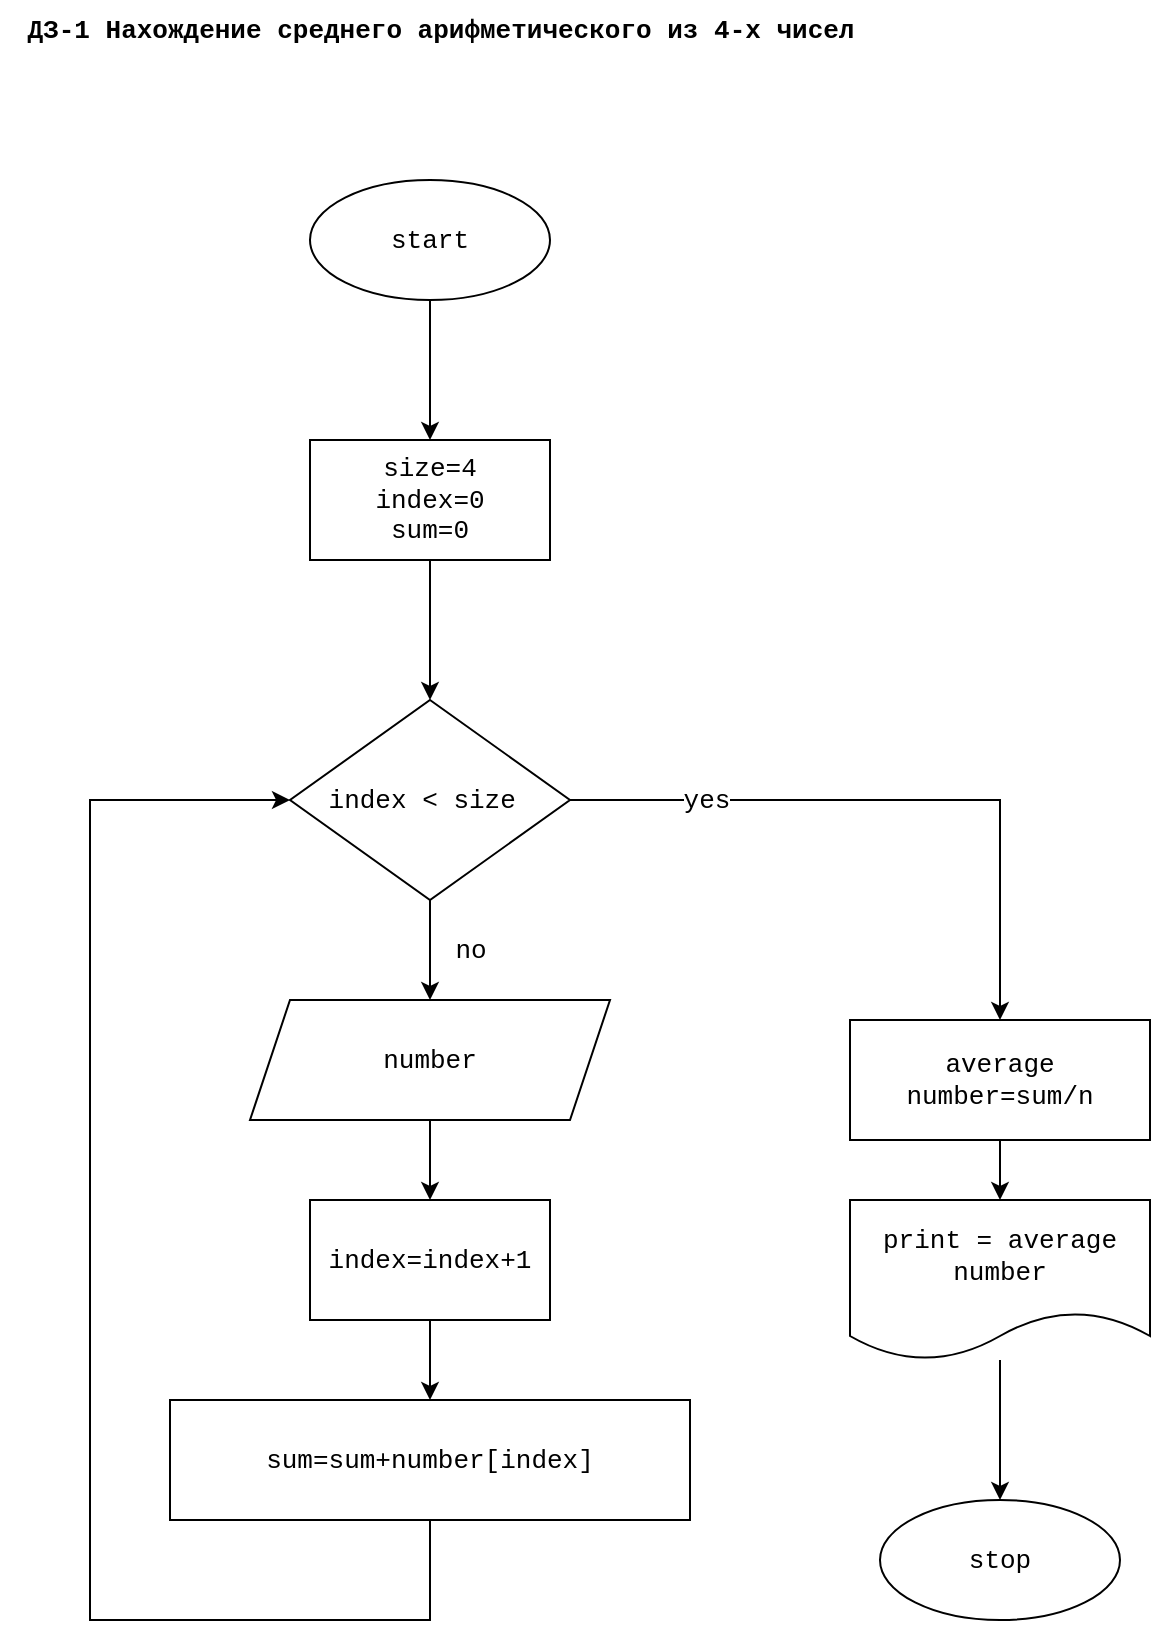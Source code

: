 <mxfile version="20.6.0" type="github">
  <diagram id="PMgIvLA4cq7B3kXyZCFW" name="Страница 1">
    <mxGraphModel dx="1151" dy="668" grid="1" gridSize="10" guides="1" tooltips="1" connect="1" arrows="1" fold="1" page="1" pageScale="1" pageWidth="1169" pageHeight="1654" math="0" shadow="0">
      <root>
        <mxCell id="0" />
        <mxCell id="1" parent="0" />
        <mxCell id="P6CMftSpUowUVF516odp-1" value="ДЗ-1 Нахождение&amp;nbsp;среднего арифметического из 4-х чисел" style="text;html=1;align=center;verticalAlign=middle;resizable=0;points=[];autosize=1;strokeColor=none;fillColor=none;fontFamily=Courier New;fontStyle=1;fontSize=13;" vertex="1" parent="1">
          <mxGeometry x="315" y="30" width="440" height="30" as="geometry" />
        </mxCell>
        <mxCell id="P6CMftSpUowUVF516odp-8" style="edgeStyle=orthogonalEdgeStyle;rounded=0;orthogonalLoop=1;jettySize=auto;html=1;fontFamily=Courier New;fontSize=13;" edge="1" parent="1" source="P6CMftSpUowUVF516odp-2">
          <mxGeometry relative="1" as="geometry">
            <mxPoint x="530" y="250" as="targetPoint" />
          </mxGeometry>
        </mxCell>
        <mxCell id="P6CMftSpUowUVF516odp-2" value="start" style="ellipse;whiteSpace=wrap;html=1;fontFamily=Courier New;fontSize=13;" vertex="1" parent="1">
          <mxGeometry x="470" y="120" width="120" height="60" as="geometry" />
        </mxCell>
        <mxCell id="P6CMftSpUowUVF516odp-5" style="edgeStyle=orthogonalEdgeStyle;rounded=0;orthogonalLoop=1;jettySize=auto;html=1;exitX=0.5;exitY=1;exitDx=0;exitDy=0;fontFamily=Courier New;fontSize=13;" edge="1" parent="1" source="P6CMftSpUowUVF516odp-2" target="P6CMftSpUowUVF516odp-2">
          <mxGeometry relative="1" as="geometry" />
        </mxCell>
        <mxCell id="P6CMftSpUowUVF516odp-20" style="edgeStyle=orthogonalEdgeStyle;rounded=0;orthogonalLoop=1;jettySize=auto;html=1;fontFamily=Courier New;fontSize=13;entryX=0.5;entryY=0;entryDx=0;entryDy=0;" edge="1" parent="1" source="P6CMftSpUowUVF516odp-14" target="P6CMftSpUowUVF516odp-21">
          <mxGeometry relative="1" as="geometry">
            <mxPoint x="810.0" y="550" as="targetPoint" />
          </mxGeometry>
        </mxCell>
        <mxCell id="P6CMftSpUowUVF516odp-55" value="yes" style="edgeLabel;html=1;align=center;verticalAlign=middle;resizable=0;points=[];fontSize=13;fontFamily=Courier New;" vertex="1" connectable="0" parent="P6CMftSpUowUVF516odp-20">
          <mxGeometry x="-0.707" y="3" relative="1" as="geometry">
            <mxPoint x="20" y="3" as="offset" />
          </mxGeometry>
        </mxCell>
        <mxCell id="P6CMftSpUowUVF516odp-48" value="" style="edgeStyle=orthogonalEdgeStyle;rounded=0;orthogonalLoop=1;jettySize=auto;html=1;fontFamily=Courier New;fontSize=13;" edge="1" parent="1" source="P6CMftSpUowUVF516odp-14" target="P6CMftSpUowUVF516odp-47">
          <mxGeometry relative="1" as="geometry" />
        </mxCell>
        <mxCell id="P6CMftSpUowUVF516odp-14" value="index &amp;lt; size&amp;nbsp;" style="rhombus;whiteSpace=wrap;html=1;fontSize=13;fontFamily=Courier New;rounded=0;" vertex="1" parent="1">
          <mxGeometry x="460" y="380" width="140" height="100" as="geometry" />
        </mxCell>
        <mxCell id="P6CMftSpUowUVF516odp-44" value="" style="edgeStyle=orthogonalEdgeStyle;rounded=0;orthogonalLoop=1;jettySize=auto;html=1;fontFamily=Courier New;fontSize=13;" edge="1" parent="1" source="P6CMftSpUowUVF516odp-21" target="P6CMftSpUowUVF516odp-43">
          <mxGeometry relative="1" as="geometry" />
        </mxCell>
        <mxCell id="P6CMftSpUowUVF516odp-21" value="average number=sum/n" style="whiteSpace=wrap;html=1;fontFamily=Courier New;fontSize=13;" vertex="1" parent="1">
          <mxGeometry x="740" y="540" width="150" height="60" as="geometry" />
        </mxCell>
        <mxCell id="P6CMftSpUowUVF516odp-37" style="edgeStyle=orthogonalEdgeStyle;rounded=0;orthogonalLoop=1;jettySize=auto;html=1;fontFamily=Courier New;fontSize=13;" edge="1" parent="1" source="P6CMftSpUowUVF516odp-36" target="P6CMftSpUowUVF516odp-14">
          <mxGeometry relative="1" as="geometry" />
        </mxCell>
        <mxCell id="P6CMftSpUowUVF516odp-36" value="size=4&lt;br style=&quot;font-size: 13px;&quot;&gt;index=0&lt;br style=&quot;font-size: 13px;&quot;&gt;sum=0" style="whiteSpace=wrap;html=1;fontFamily=Courier New;fontSize=13;" vertex="1" parent="1">
          <mxGeometry x="470" y="250" width="120" height="60" as="geometry" />
        </mxCell>
        <mxCell id="P6CMftSpUowUVF516odp-52" style="edgeStyle=orthogonalEdgeStyle;rounded=0;orthogonalLoop=1;jettySize=auto;html=1;entryX=0.5;entryY=0;entryDx=0;entryDy=0;fontFamily=Courier New;fontSize=13;" edge="1" parent="1" source="P6CMftSpUowUVF516odp-38" target="P6CMftSpUowUVF516odp-40">
          <mxGeometry relative="1" as="geometry">
            <mxPoint x="530" y="720" as="targetPoint" />
          </mxGeometry>
        </mxCell>
        <mxCell id="P6CMftSpUowUVF516odp-38" value="index=index+1" style="whiteSpace=wrap;html=1;fontSize=13;fontFamily=Courier New;rounded=0;" vertex="1" parent="1">
          <mxGeometry x="470" y="630" width="120" height="60" as="geometry" />
        </mxCell>
        <mxCell id="P6CMftSpUowUVF516odp-42" style="edgeStyle=orthogonalEdgeStyle;rounded=0;orthogonalLoop=1;jettySize=auto;html=1;fontFamily=Courier New;fontSize=13;entryX=0;entryY=0.5;entryDx=0;entryDy=0;" edge="1" parent="1" source="P6CMftSpUowUVF516odp-40" target="P6CMftSpUowUVF516odp-14">
          <mxGeometry relative="1" as="geometry">
            <mxPoint x="480" y="430" as="targetPoint" />
            <Array as="points">
              <mxPoint x="530" y="840" />
              <mxPoint x="360" y="840" />
              <mxPoint x="360" y="430" />
            </Array>
          </mxGeometry>
        </mxCell>
        <mxCell id="P6CMftSpUowUVF516odp-40" value="sum=sum+number[index]" style="whiteSpace=wrap;html=1;fontSize=13;fontFamily=Courier New;rounded=0;" vertex="1" parent="1">
          <mxGeometry x="400" y="730" width="260" height="60" as="geometry" />
        </mxCell>
        <mxCell id="P6CMftSpUowUVF516odp-46" value="" style="edgeStyle=orthogonalEdgeStyle;rounded=0;orthogonalLoop=1;jettySize=auto;html=1;fontFamily=Courier New;fontSize=13;" edge="1" parent="1" source="P6CMftSpUowUVF516odp-43" target="P6CMftSpUowUVF516odp-45">
          <mxGeometry relative="1" as="geometry" />
        </mxCell>
        <mxCell id="P6CMftSpUowUVF516odp-43" value="print = average number" style="shape=document;whiteSpace=wrap;html=1;boundedLbl=1;fontSize=13;fontFamily=Courier New;" vertex="1" parent="1">
          <mxGeometry x="740" y="630" width="150" height="80" as="geometry" />
        </mxCell>
        <mxCell id="P6CMftSpUowUVF516odp-45" value="stop" style="ellipse;whiteSpace=wrap;html=1;fontSize=13;fontFamily=Courier New;" vertex="1" parent="1">
          <mxGeometry x="755" y="780" width="120" height="60" as="geometry" />
        </mxCell>
        <mxCell id="P6CMftSpUowUVF516odp-49" style="edgeStyle=orthogonalEdgeStyle;rounded=0;orthogonalLoop=1;jettySize=auto;html=1;entryX=0.5;entryY=0;entryDx=0;entryDy=0;fontFamily=Courier New;fontSize=13;" edge="1" parent="1" source="P6CMftSpUowUVF516odp-47" target="P6CMftSpUowUVF516odp-38">
          <mxGeometry relative="1" as="geometry" />
        </mxCell>
        <mxCell id="P6CMftSpUowUVF516odp-47" value="number" style="shape=parallelogram;perimeter=parallelogramPerimeter;whiteSpace=wrap;html=1;fixedSize=1;fontSize=13;fontFamily=Courier New;rounded=0;" vertex="1" parent="1">
          <mxGeometry x="440" y="530" width="180" height="60" as="geometry" />
        </mxCell>
        <mxCell id="P6CMftSpUowUVF516odp-54" value="no" style="text;html=1;align=center;verticalAlign=middle;resizable=0;points=[];autosize=1;strokeColor=none;fillColor=none;fontSize=13;fontFamily=Courier New;" vertex="1" parent="1">
          <mxGeometry x="530" y="490" width="40" height="30" as="geometry" />
        </mxCell>
      </root>
    </mxGraphModel>
  </diagram>
</mxfile>
